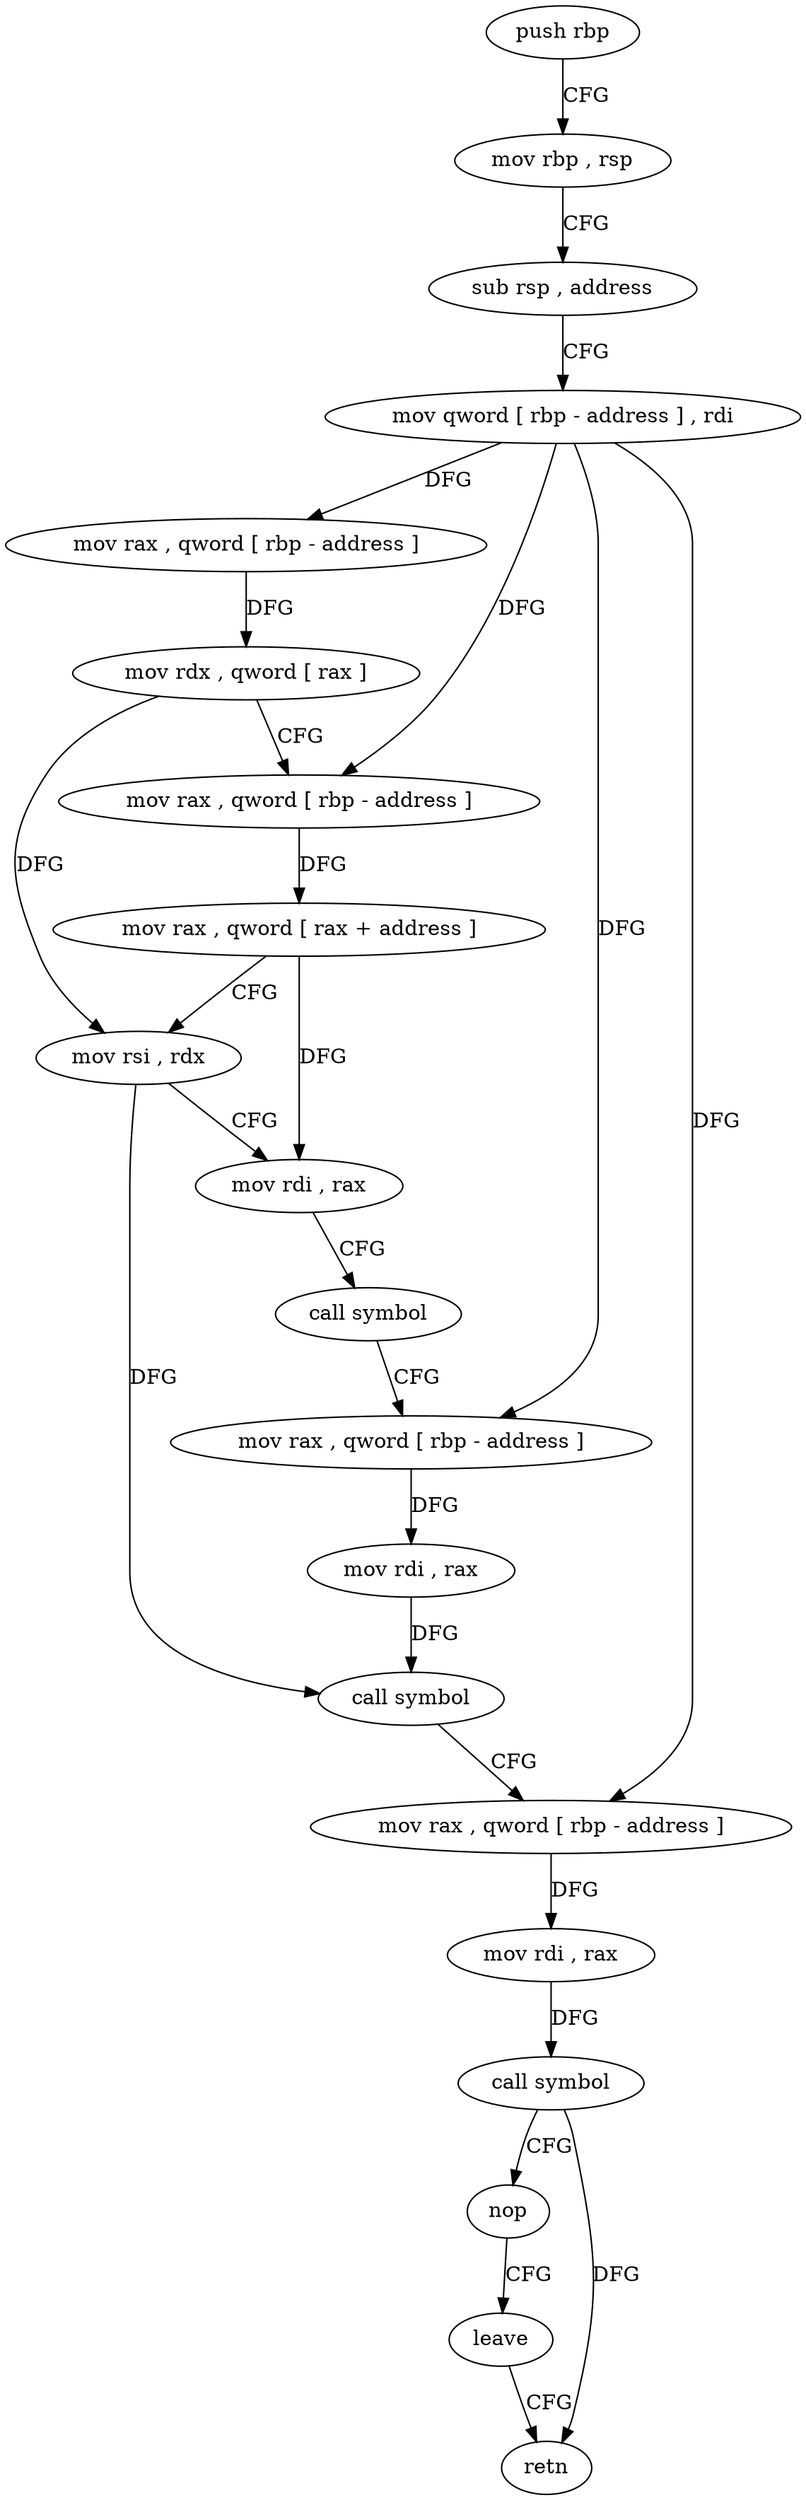 digraph "func" {
"350346" [label = "push rbp" ]
"350347" [label = "mov rbp , rsp" ]
"350350" [label = "sub rsp , address" ]
"350354" [label = "mov qword [ rbp - address ] , rdi" ]
"350358" [label = "mov rax , qword [ rbp - address ]" ]
"350362" [label = "mov rdx , qword [ rax ]" ]
"350365" [label = "mov rax , qword [ rbp - address ]" ]
"350369" [label = "mov rax , qword [ rax + address ]" ]
"350373" [label = "mov rsi , rdx" ]
"350376" [label = "mov rdi , rax" ]
"350379" [label = "call symbol" ]
"350384" [label = "mov rax , qword [ rbp - address ]" ]
"350388" [label = "mov rdi , rax" ]
"350391" [label = "call symbol" ]
"350396" [label = "mov rax , qword [ rbp - address ]" ]
"350400" [label = "mov rdi , rax" ]
"350403" [label = "call symbol" ]
"350408" [label = "nop" ]
"350409" [label = "leave" ]
"350410" [label = "retn" ]
"350346" -> "350347" [ label = "CFG" ]
"350347" -> "350350" [ label = "CFG" ]
"350350" -> "350354" [ label = "CFG" ]
"350354" -> "350358" [ label = "DFG" ]
"350354" -> "350365" [ label = "DFG" ]
"350354" -> "350384" [ label = "DFG" ]
"350354" -> "350396" [ label = "DFG" ]
"350358" -> "350362" [ label = "DFG" ]
"350362" -> "350365" [ label = "CFG" ]
"350362" -> "350373" [ label = "DFG" ]
"350365" -> "350369" [ label = "DFG" ]
"350369" -> "350373" [ label = "CFG" ]
"350369" -> "350376" [ label = "DFG" ]
"350373" -> "350376" [ label = "CFG" ]
"350373" -> "350391" [ label = "DFG" ]
"350376" -> "350379" [ label = "CFG" ]
"350379" -> "350384" [ label = "CFG" ]
"350384" -> "350388" [ label = "DFG" ]
"350388" -> "350391" [ label = "DFG" ]
"350391" -> "350396" [ label = "CFG" ]
"350396" -> "350400" [ label = "DFG" ]
"350400" -> "350403" [ label = "DFG" ]
"350403" -> "350408" [ label = "CFG" ]
"350403" -> "350410" [ label = "DFG" ]
"350408" -> "350409" [ label = "CFG" ]
"350409" -> "350410" [ label = "CFG" ]
}
